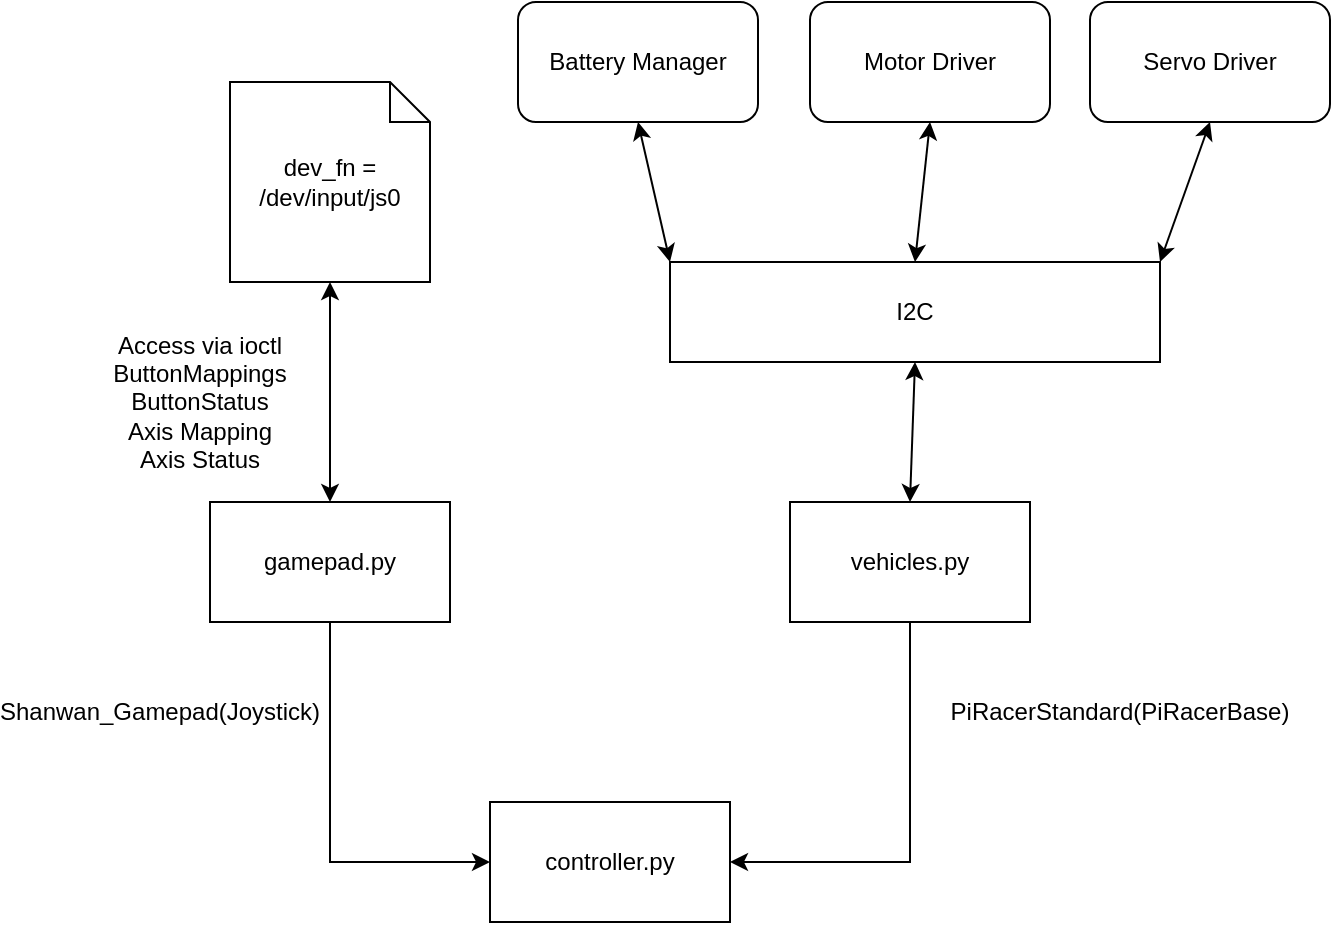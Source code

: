 <mxfile version="28.0.6">
  <diagram name="Page-1" id="FYOTbvxOGRMIklztdK79">
    <mxGraphModel dx="925" dy="545" grid="1" gridSize="10" guides="1" tooltips="1" connect="1" arrows="1" fold="1" page="1" pageScale="1" pageWidth="827" pageHeight="1169" background="none" math="0" shadow="0">
      <root>
        <mxCell id="0" />
        <mxCell id="1" parent="0" />
        <mxCell id="w2Ui2lzqdlFRNSxCaCsw-90" style="edgeStyle=orthogonalEdgeStyle;rounded=0;orthogonalLoop=1;jettySize=auto;html=1;entryX=0;entryY=0.5;entryDx=0;entryDy=0;exitX=0.5;exitY=1;exitDx=0;exitDy=0;" parent="1" source="w2Ui2lzqdlFRNSxCaCsw-83" target="w2Ui2lzqdlFRNSxCaCsw-85" edge="1">
          <mxGeometry relative="1" as="geometry">
            <mxPoint x="260" y="630" as="targetPoint" />
          </mxGeometry>
        </mxCell>
        <mxCell id="w2Ui2lzqdlFRNSxCaCsw-83" value="gamepad.py" style="rounded=0;whiteSpace=wrap;html=1;" parent="1" vertex="1">
          <mxGeometry x="200" y="520" width="120" height="60" as="geometry" />
        </mxCell>
        <mxCell id="w2Ui2lzqdlFRNSxCaCsw-91" style="rounded=0;orthogonalLoop=1;jettySize=auto;html=1;exitX=0.5;exitY=1;exitDx=0;exitDy=0;entryX=1;entryY=0.5;entryDx=0;entryDy=0;edgeStyle=orthogonalEdgeStyle;" parent="1" source="w2Ui2lzqdlFRNSxCaCsw-84" target="w2Ui2lzqdlFRNSxCaCsw-85" edge="1">
          <mxGeometry relative="1" as="geometry" />
        </mxCell>
        <mxCell id="w2Ui2lzqdlFRNSxCaCsw-84" value="vehicles.py" style="rounded=0;whiteSpace=wrap;html=1;" parent="1" vertex="1">
          <mxGeometry x="490" y="520" width="120" height="60" as="geometry" />
        </mxCell>
        <mxCell id="w2Ui2lzqdlFRNSxCaCsw-85" value="controller.py" style="rounded=0;whiteSpace=wrap;html=1;" parent="1" vertex="1">
          <mxGeometry x="340" y="670" width="120" height="60" as="geometry" />
        </mxCell>
        <mxCell id="w2Ui2lzqdlFRNSxCaCsw-86" value="dev_fn = /dev/input/js0" style="shape=note;size=20;whiteSpace=wrap;html=1;" parent="1" vertex="1">
          <mxGeometry x="210" y="310" width="100" height="100" as="geometry" />
        </mxCell>
        <mxCell id="w2Ui2lzqdlFRNSxCaCsw-92" value="" style="endArrow=classic;startArrow=classic;html=1;rounded=0;exitX=0.5;exitY=0;exitDx=0;exitDy=0;entryX=0.5;entryY=1;entryDx=0;entryDy=0;entryPerimeter=0;" parent="1" source="w2Ui2lzqdlFRNSxCaCsw-83" target="w2Ui2lzqdlFRNSxCaCsw-86" edge="1">
          <mxGeometry width="50" height="50" relative="1" as="geometry">
            <mxPoint x="340" y="510" as="sourcePoint" />
            <mxPoint x="390" y="460" as="targetPoint" />
          </mxGeometry>
        </mxCell>
        <mxCell id="DSaPIOJ2EWbx4O7N3PU3-1" value="Access via ioctl&lt;div&gt;ButtonMappings&lt;/div&gt;&lt;div&gt;ButtonStatus&lt;/div&gt;&lt;div&gt;Axis Mapping&lt;/div&gt;&lt;div&gt;Axis Status&lt;/div&gt;" style="text;html=1;align=center;verticalAlign=middle;whiteSpace=wrap;rounded=0;" vertex="1" parent="1">
          <mxGeometry x="150" y="450" width="90" height="40" as="geometry" />
        </mxCell>
        <mxCell id="DSaPIOJ2EWbx4O7N3PU3-2" value="Shanwan_Gamepad(Joystick)" style="text;html=1;align=center;verticalAlign=middle;whiteSpace=wrap;rounded=0;" vertex="1" parent="1">
          <mxGeometry x="120" y="610" width="110" height="30" as="geometry" />
        </mxCell>
        <mxCell id="DSaPIOJ2EWbx4O7N3PU3-3" value="PiRacerStandard(PiRacerBase)" style="text;html=1;align=center;verticalAlign=middle;whiteSpace=wrap;rounded=0;" vertex="1" parent="1">
          <mxGeometry x="600" y="610" width="110" height="30" as="geometry" />
        </mxCell>
        <mxCell id="DSaPIOJ2EWbx4O7N3PU3-5" value="Battery Manager" style="rounded=1;whiteSpace=wrap;html=1;" vertex="1" parent="1">
          <mxGeometry x="354" y="270" width="120" height="60" as="geometry" />
        </mxCell>
        <mxCell id="DSaPIOJ2EWbx4O7N3PU3-6" value="Motor Driver" style="rounded=1;whiteSpace=wrap;html=1;" vertex="1" parent="1">
          <mxGeometry x="500" y="270" width="120" height="60" as="geometry" />
        </mxCell>
        <mxCell id="DSaPIOJ2EWbx4O7N3PU3-7" value="Servo Driver" style="rounded=1;whiteSpace=wrap;html=1;" vertex="1" parent="1">
          <mxGeometry x="640" y="270" width="120" height="60" as="geometry" />
        </mxCell>
        <mxCell id="DSaPIOJ2EWbx4O7N3PU3-10" value="" style="endArrow=classic;startArrow=classic;html=1;rounded=0;entryX=0.5;entryY=1;entryDx=0;entryDy=0;exitX=0;exitY=0;exitDx=0;exitDy=0;" edge="1" parent="1" source="DSaPIOJ2EWbx4O7N3PU3-12" target="DSaPIOJ2EWbx4O7N3PU3-5">
          <mxGeometry width="50" height="50" relative="1" as="geometry">
            <mxPoint x="470" y="400" as="sourcePoint" />
            <mxPoint x="390" y="380" as="targetPoint" />
          </mxGeometry>
        </mxCell>
        <mxCell id="DSaPIOJ2EWbx4O7N3PU3-11" value="" style="endArrow=classic;startArrow=classic;html=1;rounded=0;entryX=0.5;entryY=1;entryDx=0;entryDy=0;exitX=0.5;exitY=0;exitDx=0;exitDy=0;" edge="1" parent="1" source="DSaPIOJ2EWbx4O7N3PU3-12" target="DSaPIOJ2EWbx4O7N3PU3-6">
          <mxGeometry width="50" height="50" relative="1" as="geometry">
            <mxPoint x="550" y="410" as="sourcePoint" />
            <mxPoint x="390" y="380" as="targetPoint" />
          </mxGeometry>
        </mxCell>
        <mxCell id="DSaPIOJ2EWbx4O7N3PU3-12" value="I2C" style="rounded=0;whiteSpace=wrap;html=1;" vertex="1" parent="1">
          <mxGeometry x="430" y="400" width="245" height="50" as="geometry" />
        </mxCell>
        <mxCell id="DSaPIOJ2EWbx4O7N3PU3-14" value="" style="endArrow=classic;startArrow=classic;html=1;rounded=0;entryX=0.5;entryY=1;entryDx=0;entryDy=0;exitX=1;exitY=0;exitDx=0;exitDy=0;" edge="1" parent="1" source="DSaPIOJ2EWbx4O7N3PU3-12" target="DSaPIOJ2EWbx4O7N3PU3-7">
          <mxGeometry width="50" height="50" relative="1" as="geometry">
            <mxPoint x="700" y="450" as="sourcePoint" />
            <mxPoint x="723" y="327" as="targetPoint" />
          </mxGeometry>
        </mxCell>
        <mxCell id="DSaPIOJ2EWbx4O7N3PU3-16" value="" style="endArrow=classic;startArrow=classic;html=1;rounded=0;exitX=0.5;exitY=0;exitDx=0;exitDy=0;entryX=0.5;entryY=1;entryDx=0;entryDy=0;" edge="1" parent="1" source="w2Ui2lzqdlFRNSxCaCsw-84" target="DSaPIOJ2EWbx4O7N3PU3-12">
          <mxGeometry width="50" height="50" relative="1" as="geometry">
            <mxPoint x="440" y="350" as="sourcePoint" />
            <mxPoint x="490" y="300" as="targetPoint" />
          </mxGeometry>
        </mxCell>
      </root>
    </mxGraphModel>
  </diagram>
</mxfile>
